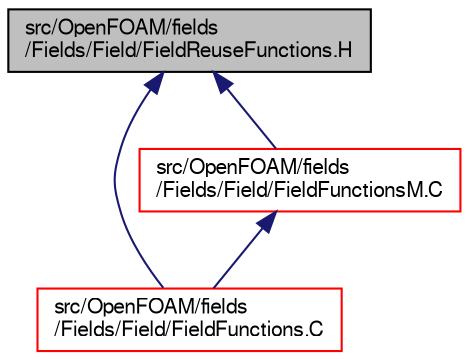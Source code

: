 digraph "src/OpenFOAM/fields/Fields/Field/FieldReuseFunctions.H"
{
  bgcolor="transparent";
  edge [fontname="FreeSans",fontsize="10",labelfontname="FreeSans",labelfontsize="10"];
  node [fontname="FreeSans",fontsize="10",shape=record];
  Node1 [label="src/OpenFOAM/fields\l/Fields/Field/FieldReuseFunctions.H",height=0.2,width=0.4,color="black", fillcolor="grey75", style="filled" fontcolor="black"];
  Node1 -> Node2 [dir="back",color="midnightblue",fontsize="10",style="solid",fontname="FreeSans"];
  Node2 [label="src/OpenFOAM/fields\l/Fields/Field/FieldFunctions.C",height=0.2,width=0.4,color="red",URL="$a07482.html"];
  Node1 -> Node3 [dir="back",color="midnightblue",fontsize="10",style="solid",fontname="FreeSans"];
  Node3 [label="src/OpenFOAM/fields\l/Fields/Field/FieldFunctionsM.C",height=0.2,width=0.4,color="red",URL="$a07484.html"];
  Node3 -> Node2 [dir="back",color="midnightblue",fontsize="10",style="solid",fontname="FreeSans"];
}
